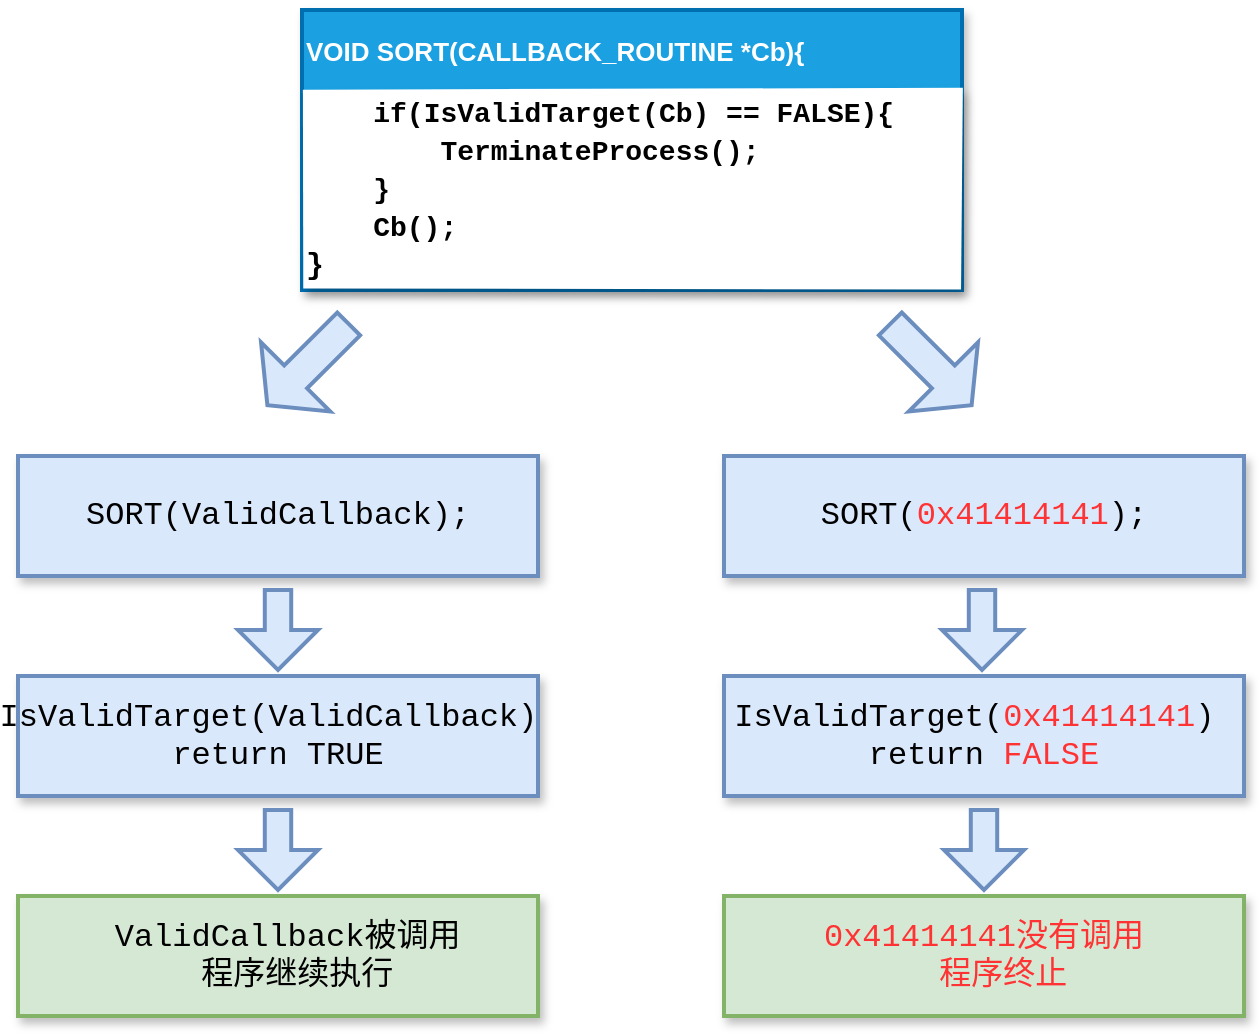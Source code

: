 <mxfile version="20.5.3" type="github">
  <diagram id="wFE0QG_FPsp0jaGvCLVb" name="Page-1">
    <mxGraphModel dx="1953" dy="1146" grid="1" gridSize="10" guides="1" tooltips="1" connect="1" arrows="1" fold="1" page="1" pageScale="1" pageWidth="850" pageHeight="1100" math="0" shadow="0">
      <root>
        <mxCell id="0" />
        <mxCell id="1" parent="0" />
        <mxCell id="nh4YquugCIlrs4ZJ5E3S-2" value="VOID SORT(CALLBACK_ROUTINE *Cb){" style="swimlane;fontStyle=1;childLayout=stackLayout;horizontal=1;startSize=40;fillColor=#1ba1e2;horizontalStack=0;resizeParent=1;resizeParentMax=0;resizeLast=0;collapsible=0;marginBottom=0;swimlaneFillColor=#ffffff;strokeWidth=2;glass=0;swimlaneLine=0;shadow=1;strokeColor=#006EAF;align=left;fontSize=13;fillStyle=auto;fontColor=#ffffff;" vertex="1" parent="1">
          <mxGeometry x="240" y="20" width="330" height="140" as="geometry" />
        </mxCell>
        <mxCell id="nh4YquugCIlrs4ZJ5E3S-3" value="&lt;div style=&quot;font-family: Consolas, &amp;quot;Courier New&amp;quot;, monospace; line-height: 19px;&quot;&gt;&lt;div style=&quot;font-size: 14px;&quot;&gt;&lt;span style=&quot;background-color: initial;&quot;&gt;&amp;nbsp; &amp;nbsp;&lt;b&gt; if(IsValidTarget(Cb) == FALSE){&lt;/b&gt;&lt;/span&gt;&lt;b&gt;&lt;br&gt;&lt;/b&gt;&lt;/div&gt;&lt;div style=&quot;font-size: 14px;&quot;&gt;&lt;b&gt;&amp;nbsp; &amp;nbsp; &amp;nbsp; &amp;nbsp; TerminateProcess();&lt;/b&gt;&lt;/div&gt;&lt;div style=&quot;font-size: 14px;&quot;&gt;&lt;b&gt;&amp;nbsp; &amp;nbsp; }&lt;/b&gt;&lt;/div&gt;&lt;div style=&quot;font-size: 14px;&quot;&gt;&lt;b&gt;&amp;nbsp; &amp;nbsp; Cb();&lt;/b&gt;&lt;/div&gt;&lt;div style=&quot;&quot;&gt;&lt;b style=&quot;&quot;&gt;&lt;font style=&quot;font-size: 15px;&quot;&gt;}&lt;/font&gt;&lt;/b&gt;&lt;/div&gt;&lt;/div&gt;" style="whiteSpace=wrap;html=1;shadow=1;glass=0;strokeWidth=2;strokeColor=none;align=left;sketch=1;rounded=0;" vertex="1" parent="nh4YquugCIlrs4ZJ5E3S-2">
          <mxGeometry y="40" width="330" height="100" as="geometry" />
        </mxCell>
        <mxCell id="nh4YquugCIlrs4ZJ5E3S-5" value="&lt;div style=&quot;font-family: Consolas, &amp;quot;Courier New&amp;quot;, monospace; line-height: 19px;&quot;&gt;&lt;font style=&quot;font-size: 16px;&quot;&gt;SORT(ValidCallback);&lt;/font&gt;&lt;/div&gt;" style="rounded=0;arcSize=10;whiteSpace=wrap;html=1;align=center;shadow=1;glass=0;labelBackgroundColor=none;sketch=0;fillStyle=solid;strokeWidth=2;fontSize=15;fillColor=#dae8fc;strokeColor=#6c8ebf;" vertex="1" parent="1">
          <mxGeometry x="98" y="243" width="260" height="60" as="geometry" />
        </mxCell>
        <mxCell id="nh4YquugCIlrs4ZJ5E3S-6" value="&lt;div style=&quot;font-family: Consolas, &amp;quot;Courier New&amp;quot;, monospace; line-height: 19px; font-size: 16px;&quot;&gt;&lt;div style=&quot;line-height: 19px;&quot;&gt;IsValidTarget(&lt;span style=&quot;font-size: 16px;&quot;&gt;ValidCallback&lt;/span&gt;)&amp;nbsp;&lt;/div&gt;&lt;div style=&quot;line-height: 19px;&quot;&gt;return TRUE&lt;/div&gt;&lt;/div&gt;" style="rounded=0;arcSize=10;whiteSpace=wrap;html=1;align=center;shadow=1;glass=0;labelBackgroundColor=none;sketch=0;fillStyle=solid;strokeWidth=2;fontSize=15;fillColor=#dae8fc;strokeColor=#6c8ebf;" vertex="1" parent="1">
          <mxGeometry x="98" y="353" width="260" height="60" as="geometry" />
        </mxCell>
        <mxCell id="nh4YquugCIlrs4ZJ5E3S-7" value="&lt;div style=&quot;font-family: Consolas, &amp;quot;Courier New&amp;quot;, monospace; line-height: 19px;&quot;&gt;&lt;font style=&quot;font-size: 16px;&quot;&gt;&amp;nbsp; &amp;nbsp; ValidCallback被调用&amp;nbsp; &amp;nbsp; &amp;nbsp; 程序继续执行&lt;/font&gt;&lt;/div&gt;" style="rounded=0;arcSize=10;whiteSpace=wrap;html=1;align=center;shadow=1;glass=0;labelBackgroundColor=none;sketch=0;fillStyle=solid;strokeWidth=2;fontSize=15;fillColor=#d5e8d4;strokeColor=#82b366;" vertex="1" parent="1">
          <mxGeometry x="98" y="463" width="260" height="60" as="geometry" />
        </mxCell>
        <mxCell id="nh4YquugCIlrs4ZJ5E3S-10" value="" style="html=1;shadow=0;dashed=0;align=center;verticalAlign=middle;shape=mxgraph.arrows2.arrow;dy=0.67;dx=20;notch=0;rounded=0;glass=0;labelBackgroundColor=none;sketch=0;fillStyle=solid;strokeWidth=2;fontSize=16;fillColor=#dae8fc;rotation=90;strokeColor=#6c8ebf;" vertex="1" parent="1">
          <mxGeometry x="208" y="310" width="40" height="40" as="geometry" />
        </mxCell>
        <mxCell id="nh4YquugCIlrs4ZJ5E3S-13" value="" style="html=1;shadow=0;dashed=0;align=center;verticalAlign=middle;shape=mxgraph.arrows2.arrow;dy=0.67;dx=20;notch=0;rounded=0;glass=0;labelBackgroundColor=none;sketch=0;fillStyle=solid;strokeWidth=2;fontSize=16;fillColor=#dae8fc;rotation=90;strokeColor=#6c8ebf;" vertex="1" parent="1">
          <mxGeometry x="208" y="420" width="40" height="40" as="geometry" />
        </mxCell>
        <mxCell id="nh4YquugCIlrs4ZJ5E3S-14" value="" style="html=1;shadow=0;dashed=0;align=center;verticalAlign=middle;shape=mxgraph.arrows2.arrow;dy=0.67;dx=20;notch=0;rounded=0;glass=0;labelBackgroundColor=none;sketch=0;fillStyle=solid;strokeWidth=2;fontSize=16;fillColor=#dae8fc;rotation=45;direction=south;strokeColor=#6c8ebf;" vertex="1" parent="1">
          <mxGeometry x="218.54" y="168.53" width="48.96" height="57.5" as="geometry" />
        </mxCell>
        <mxCell id="nh4YquugCIlrs4ZJ5E3S-15" value="&lt;div style=&quot;font-family: Consolas, &amp;quot;Courier New&amp;quot;, monospace; line-height: 19px;&quot;&gt;&lt;font style=&quot;font-size: 16px;&quot;&gt;SORT(&lt;font color=&quot;#ff3333&quot;&gt;0x41414141&lt;/font&gt;);&lt;/font&gt;&lt;/div&gt;" style="rounded=0;arcSize=10;whiteSpace=wrap;html=1;align=center;shadow=1;glass=0;labelBackgroundColor=none;sketch=0;fillStyle=solid;strokeWidth=2;fontSize=15;fillColor=#dae8fc;strokeColor=#6c8ebf;" vertex="1" parent="1">
          <mxGeometry x="451" y="243" width="260" height="60" as="geometry" />
        </mxCell>
        <mxCell id="nh4YquugCIlrs4ZJ5E3S-16" value="&lt;div style=&quot;font-family: Consolas, &amp;quot;Courier New&amp;quot;, monospace; line-height: 19px;&quot;&gt;&lt;div style=&quot;font-size: 16px; line-height: 19px;&quot;&gt;IsValidTarget(&lt;span style=&quot;color: rgb(255, 51, 51);&quot;&gt;0x41414141&lt;/span&gt;)&amp;nbsp;&lt;/div&gt;&lt;div style=&quot;font-size: 16px; line-height: 19px;&quot;&gt;return &lt;font color=&quot;#ff3333&quot;&gt;FALSE&lt;/font&gt;&lt;/div&gt;&lt;/div&gt;" style="rounded=0;arcSize=10;whiteSpace=wrap;html=1;align=center;shadow=1;glass=0;labelBackgroundColor=none;sketch=0;fillStyle=solid;strokeWidth=2;fontSize=15;fillColor=#dae8fc;strokeColor=#6c8ebf;" vertex="1" parent="1">
          <mxGeometry x="451" y="353" width="260" height="60" as="geometry" />
        </mxCell>
        <mxCell id="nh4YquugCIlrs4ZJ5E3S-18" value="&lt;div style=&quot;font-family: Consolas, &amp;quot;Courier New&amp;quot;, monospace; line-height: 19px;&quot;&gt;&lt;span style=&quot;color: rgb(255, 51, 51); font-size: 16px;&quot;&gt;&amp;nbsp; &amp;nbsp; &amp;nbsp;0x41414141没有调用&amp;nbsp; &amp;nbsp; &amp;nbsp; &amp;nbsp; 程序终止&lt;/span&gt;&lt;/div&gt;" style="rounded=0;arcSize=10;whiteSpace=wrap;html=1;align=center;shadow=1;glass=0;labelBackgroundColor=none;sketch=0;fillStyle=solid;strokeWidth=2;fontSize=15;fillColor=#d5e8d4;strokeColor=#82b366;" vertex="1" parent="1">
          <mxGeometry x="451" y="463" width="260" height="60" as="geometry" />
        </mxCell>
        <mxCell id="nh4YquugCIlrs4ZJ5E3S-19" value="" style="html=1;shadow=0;dashed=0;align=center;verticalAlign=middle;shape=mxgraph.arrows2.arrow;dy=0.67;dx=20;notch=0;rounded=0;glass=0;labelBackgroundColor=none;sketch=0;fillStyle=solid;strokeWidth=2;fontSize=16;fillColor=#dae8fc;rotation=-45;direction=south;strokeColor=#6c8ebf;" vertex="1" parent="1">
          <mxGeometry x="530" y="168.53" width="48.96" height="57.5" as="geometry" />
        </mxCell>
        <mxCell id="nh4YquugCIlrs4ZJ5E3S-21" value="" style="html=1;shadow=0;dashed=0;align=center;verticalAlign=middle;shape=mxgraph.arrows2.arrow;dy=0.67;dx=20;notch=0;rounded=0;glass=0;labelBackgroundColor=none;sketch=0;fillStyle=solid;strokeWidth=2;fontSize=16;fillColor=#dae8fc;rotation=90;strokeColor=#6c8ebf;" vertex="1" parent="1">
          <mxGeometry x="560" y="310" width="40" height="40" as="geometry" />
        </mxCell>
        <mxCell id="nh4YquugCIlrs4ZJ5E3S-22" value="" style="html=1;shadow=0;dashed=0;align=center;verticalAlign=middle;shape=mxgraph.arrows2.arrow;dy=0.67;dx=20;notch=0;rounded=0;glass=0;labelBackgroundColor=none;sketch=0;fillStyle=solid;strokeWidth=2;fontSize=16;fillColor=#dae8fc;rotation=90;strokeColor=#6c8ebf;" vertex="1" parent="1">
          <mxGeometry x="561" y="420" width="40" height="40" as="geometry" />
        </mxCell>
      </root>
    </mxGraphModel>
  </diagram>
</mxfile>
